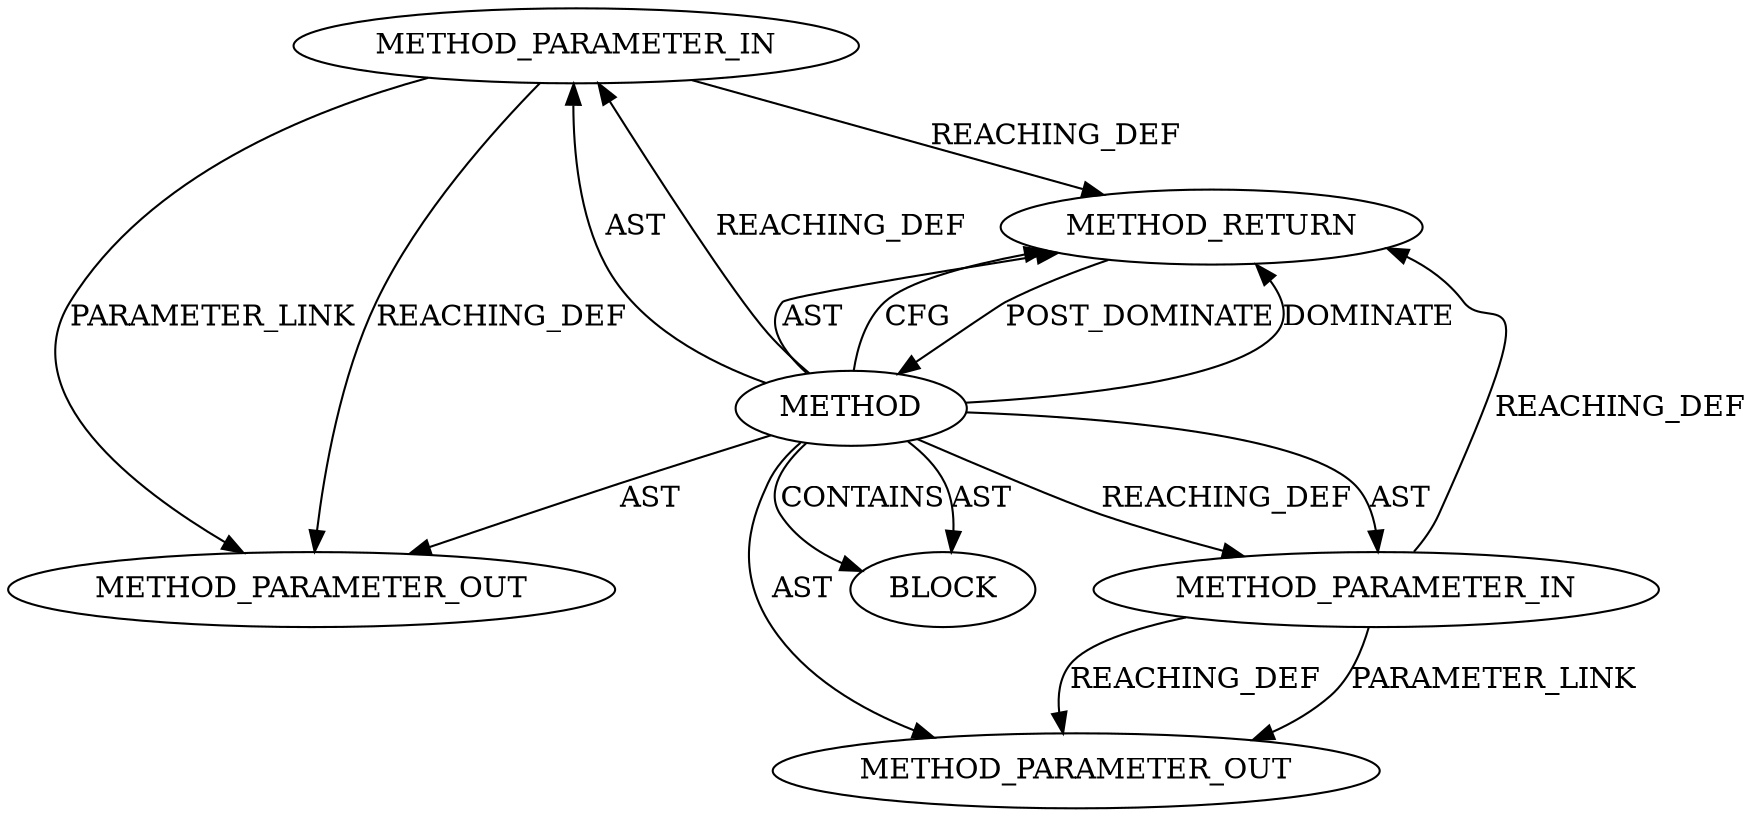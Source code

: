 digraph {
  19972 [label=METHOD_PARAMETER_IN ORDER=2 CODE="p2" IS_VARIADIC=false TYPE_FULL_NAME="ANY" EVALUATION_STRATEGY="BY_VALUE" INDEX=2 NAME="p2"]
  19970 [label=METHOD AST_PARENT_TYPE="NAMESPACE_BLOCK" AST_PARENT_FULL_NAME="<global>" ORDER=0 CODE="<empty>" FULL_NAME="smp_store_release" IS_EXTERNAL=true FILENAME="<empty>" SIGNATURE="" NAME="smp_store_release"]
  21999 [label=METHOD_PARAMETER_OUT ORDER=2 CODE="p2" IS_VARIADIC=false TYPE_FULL_NAME="ANY" EVALUATION_STRATEGY="BY_VALUE" INDEX=2 NAME="p2"]
  19971 [label=METHOD_PARAMETER_IN ORDER=1 CODE="p1" IS_VARIADIC=false TYPE_FULL_NAME="ANY" EVALUATION_STRATEGY="BY_VALUE" INDEX=1 NAME="p1"]
  21998 [label=METHOD_PARAMETER_OUT ORDER=1 CODE="p1" IS_VARIADIC=false TYPE_FULL_NAME="ANY" EVALUATION_STRATEGY="BY_VALUE" INDEX=1 NAME="p1"]
  19973 [label=BLOCK ORDER=1 ARGUMENT_INDEX=1 CODE="<empty>" TYPE_FULL_NAME="ANY"]
  19974 [label=METHOD_RETURN ORDER=2 CODE="RET" TYPE_FULL_NAME="ANY" EVALUATION_STRATEGY="BY_VALUE"]
  19972 -> 21999 [label=REACHING_DEF VARIABLE="p2"]
  19970 -> 21998 [label=AST ]
  19970 -> 19973 [label=CONTAINS ]
  19971 -> 21998 [label=PARAMETER_LINK ]
  19971 -> 21998 [label=REACHING_DEF VARIABLE="p1"]
  19974 -> 19970 [label=POST_DOMINATE ]
  19970 -> 19971 [label=REACHING_DEF VARIABLE=""]
  19970 -> 21999 [label=AST ]
  19970 -> 19974 [label=DOMINATE ]
  19970 -> 19973 [label=AST ]
  19970 -> 19974 [label=AST ]
  19971 -> 19974 [label=REACHING_DEF VARIABLE="p1"]
  19972 -> 19974 [label=REACHING_DEF VARIABLE="p2"]
  19970 -> 19972 [label=AST ]
  19972 -> 21999 [label=PARAMETER_LINK ]
  19970 -> 19972 [label=REACHING_DEF VARIABLE=""]
  19970 -> 19971 [label=AST ]
  19970 -> 19974 [label=CFG ]
}
